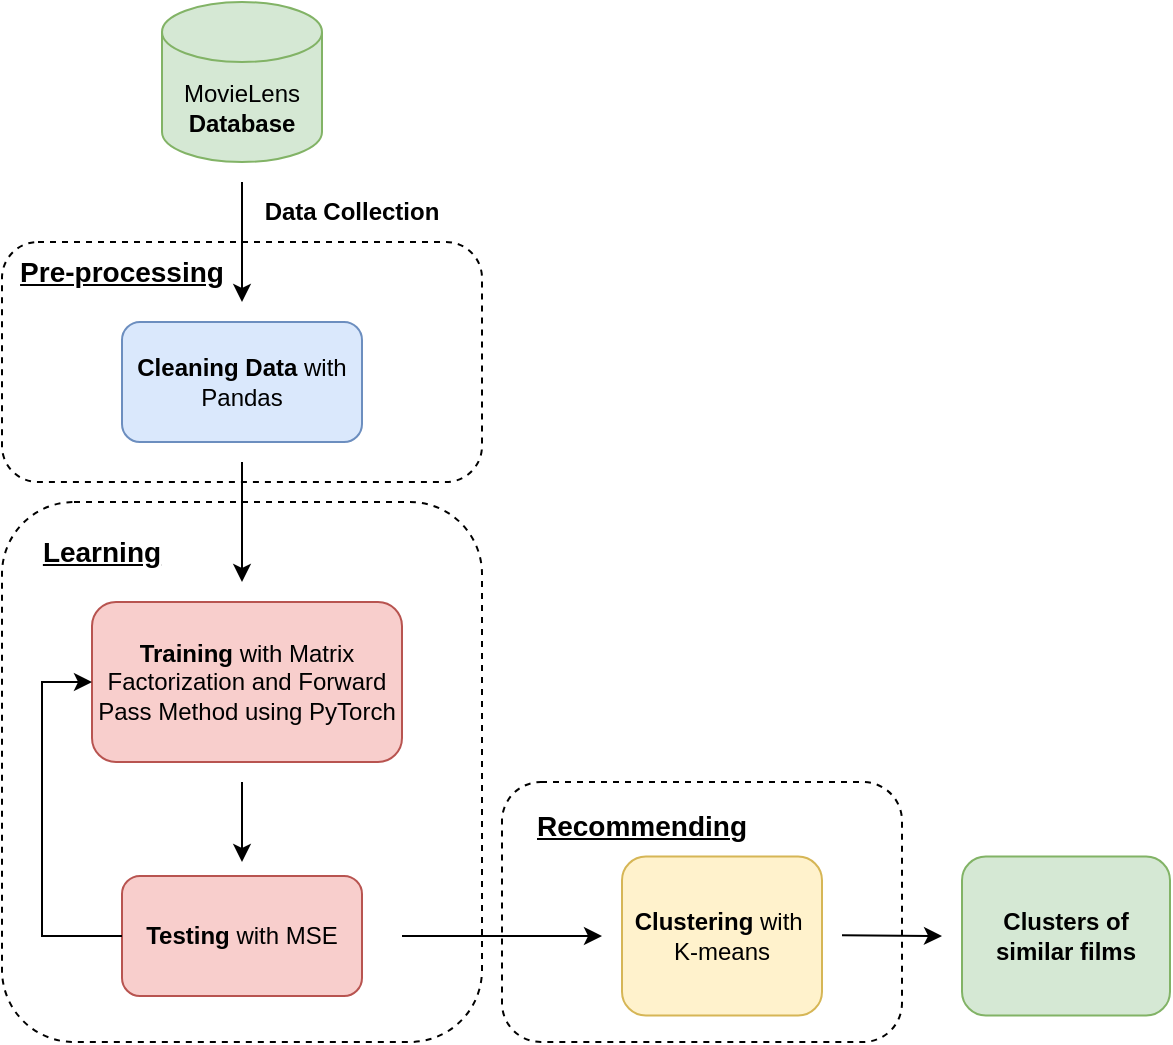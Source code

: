 <mxfile version="25.0.3">
  <diagram name="Página-1" id="-jA_Ygsc_Kxg8c8uOxrb">
    <mxGraphModel dx="431" dy="791" grid="1" gridSize="10" guides="1" tooltips="1" connect="1" arrows="1" fold="1" page="1" pageScale="1" pageWidth="827" pageHeight="1169" math="0" shadow="0">
      <root>
        <mxCell id="0" />
        <mxCell id="1" parent="0" />
        <mxCell id="ZHV_UGkfxWX4UwdwZeuc-1" value="" style="rounded=1;whiteSpace=wrap;html=1;dashed=1;fillColor=none;" parent="1" vertex="1">
          <mxGeometry y="270" width="240" height="270" as="geometry" />
        </mxCell>
        <mxCell id="ZHV_UGkfxWX4UwdwZeuc-2" value="" style="rounded=1;whiteSpace=wrap;html=1;dashed=1;fillColor=none;" parent="1" vertex="1">
          <mxGeometry x="250" y="410" width="200" height="130" as="geometry" />
        </mxCell>
        <mxCell id="ZHV_UGkfxWX4UwdwZeuc-3" value="" style="rounded=1;whiteSpace=wrap;html=1;dashed=1;fillColor=none;" parent="1" vertex="1">
          <mxGeometry y="140" width="240" height="120" as="geometry" />
        </mxCell>
        <mxCell id="ZHV_UGkfxWX4UwdwZeuc-4" value="MovieLens &lt;b&gt;Database&lt;/b&gt;" style="shape=cylinder3;whiteSpace=wrap;html=1;boundedLbl=1;backgroundOutline=1;size=15;fillColor=#d5e8d4;strokeColor=#82b366;" parent="1" vertex="1">
          <mxGeometry x="80" y="20" width="80" height="80" as="geometry" />
        </mxCell>
        <mxCell id="ZHV_UGkfxWX4UwdwZeuc-5" value="&lt;b&gt;Data Collection&lt;/b&gt;" style="text;html=1;align=center;verticalAlign=middle;whiteSpace=wrap;rounded=0;" parent="1" vertex="1">
          <mxGeometry x="130" y="110" width="90" height="30" as="geometry" />
        </mxCell>
        <mxCell id="ZHV_UGkfxWX4UwdwZeuc-6" value="&lt;b&gt;Clusters of similar films&lt;/b&gt;" style="rounded=1;whiteSpace=wrap;html=1;fillColor=#d5e8d4;strokeColor=#82b366;" parent="1" vertex="1">
          <mxGeometry x="480" y="447.25" width="104" height="79.5" as="geometry" />
        </mxCell>
        <mxCell id="ZHV_UGkfxWX4UwdwZeuc-7" value="" style="endArrow=classic;html=1;rounded=0;" parent="1" edge="1">
          <mxGeometry width="50" height="50" relative="1" as="geometry">
            <mxPoint x="200" y="487" as="sourcePoint" />
            <mxPoint x="300" y="487" as="targetPoint" />
          </mxGeometry>
        </mxCell>
        <mxCell id="ZHV_UGkfxWX4UwdwZeuc-8" value="&lt;u style=&quot;font-size: 14px;&quot;&gt;&lt;font style=&quot;font-size: 14px;&quot;&gt;Pre-processing&lt;/font&gt;&lt;/u&gt;" style="text;html=1;align=center;verticalAlign=middle;whiteSpace=wrap;rounded=0;fontStyle=1;fontSize=14;" parent="1" vertex="1">
          <mxGeometry y="140" width="120" height="30" as="geometry" />
        </mxCell>
        <mxCell id="ZHV_UGkfxWX4UwdwZeuc-9" value="&lt;u style=&quot;font-size: 14px;&quot;&gt;&lt;font style=&quot;font-size: 14px;&quot;&gt;Learning&lt;/font&gt;&lt;/u&gt;" style="text;html=1;align=center;verticalAlign=middle;whiteSpace=wrap;rounded=0;fontStyle=1;fontSize=14;" parent="1" vertex="1">
          <mxGeometry x="20" y="280" width="60" height="30" as="geometry" />
        </mxCell>
        <mxCell id="ZHV_UGkfxWX4UwdwZeuc-10" value="&lt;u&gt;&lt;font style=&quot;font-size: 14px;&quot;&gt;Recommending&lt;/font&gt;&lt;/u&gt;" style="text;html=1;align=center;verticalAlign=middle;whiteSpace=wrap;rounded=0;fontStyle=1" parent="1" vertex="1">
          <mxGeometry x="290" y="417.25" width="60" height="30" as="geometry" />
        </mxCell>
        <mxCell id="ZHV_UGkfxWX4UwdwZeuc-11" value="&lt;div style=&quot;forced-color-adjust: none;&quot;&gt;&lt;b&gt;Training&amp;nbsp;&lt;/b&gt;with Matrix Factorization and Forward Pass Method using PyTorch&lt;/div&gt;" style="rounded=1;whiteSpace=wrap;html=1;fillColor=#f8cecc;strokeColor=#b85450;" parent="1" vertex="1">
          <mxGeometry x="45" y="320" width="155" height="80" as="geometry" />
        </mxCell>
        <mxCell id="ZHV_UGkfxWX4UwdwZeuc-12" value="&lt;b&gt;Testing&lt;/b&gt;&amp;nbsp;with MSE" style="rounded=1;whiteSpace=wrap;html=1;fillColor=#f8cecc;strokeColor=#b85450;" parent="1" vertex="1">
          <mxGeometry x="60" y="457" width="120" height="60" as="geometry" />
        </mxCell>
        <mxCell id="ZHV_UGkfxWX4UwdwZeuc-13" value="&lt;b&gt;Cleaning Data&amp;nbsp;&lt;/b&gt;with Pandas" style="rounded=1;whiteSpace=wrap;html=1;fillColor=#dae8fc;strokeColor=#6c8ebf;" parent="1" vertex="1">
          <mxGeometry x="60" y="180" width="120" height="60" as="geometry" />
        </mxCell>
        <mxCell id="ZHV_UGkfxWX4UwdwZeuc-14" value="" style="endArrow=classic;html=1;rounded=0;" parent="1" edge="1">
          <mxGeometry width="50" height="50" relative="1" as="geometry">
            <mxPoint x="120" y="110" as="sourcePoint" />
            <mxPoint x="120" y="170" as="targetPoint" />
          </mxGeometry>
        </mxCell>
        <mxCell id="ZHV_UGkfxWX4UwdwZeuc-15" value="" style="endArrow=classic;html=1;rounded=0;" parent="1" edge="1">
          <mxGeometry width="50" height="50" relative="1" as="geometry">
            <mxPoint x="120" y="250" as="sourcePoint" />
            <mxPoint x="120" y="310" as="targetPoint" />
          </mxGeometry>
        </mxCell>
        <mxCell id="ZHV_UGkfxWX4UwdwZeuc-16" value="" style="endArrow=classic;html=1;rounded=0;" parent="1" edge="1">
          <mxGeometry width="50" height="50" relative="1" as="geometry">
            <mxPoint x="120" y="410" as="sourcePoint" />
            <mxPoint x="120" y="450" as="targetPoint" />
          </mxGeometry>
        </mxCell>
        <mxCell id="ZHV_UGkfxWX4UwdwZeuc-17" value="&lt;b&gt;Clustering&lt;/b&gt;&amp;nbsp;with&amp;nbsp;&lt;div&gt;K-means&lt;/div&gt;" style="rounded=1;whiteSpace=wrap;html=1;fillColor=#fff2cc;strokeColor=#d6b656;" parent="1" vertex="1">
          <mxGeometry x="310" y="447.25" width="100" height="79.5" as="geometry" />
        </mxCell>
        <mxCell id="ZHV_UGkfxWX4UwdwZeuc-18" value="" style="endArrow=classic;html=1;rounded=0;" parent="1" edge="1">
          <mxGeometry width="50" height="50" relative="1" as="geometry">
            <mxPoint x="420" y="486.66" as="sourcePoint" />
            <mxPoint x="470" y="487" as="targetPoint" />
          </mxGeometry>
        </mxCell>
        <mxCell id="ZHV_UGkfxWX4UwdwZeuc-19" value="" style="endArrow=classic;html=1;rounded=0;exitX=0;exitY=0.5;exitDx=0;exitDy=0;entryX=0;entryY=0.5;entryDx=0;entryDy=0;" parent="1" source="ZHV_UGkfxWX4UwdwZeuc-12" target="ZHV_UGkfxWX4UwdwZeuc-11" edge="1">
          <mxGeometry width="50" height="50" relative="1" as="geometry">
            <mxPoint x="20" y="467" as="sourcePoint" />
            <mxPoint x="20" y="507" as="targetPoint" />
            <Array as="points">
              <mxPoint x="20" y="487" />
              <mxPoint x="20" y="360" />
            </Array>
          </mxGeometry>
        </mxCell>
      </root>
    </mxGraphModel>
  </diagram>
</mxfile>
